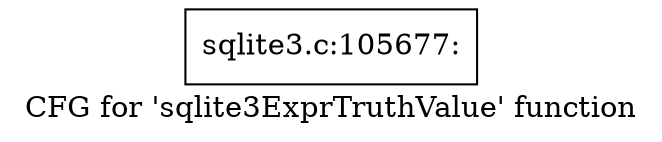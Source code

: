 digraph "CFG for 'sqlite3ExprTruthValue' function" {
	label="CFG for 'sqlite3ExprTruthValue' function";

	Node0x55c0f8afd4b0 [shape=record,label="{sqlite3.c:105677:}"];
}
